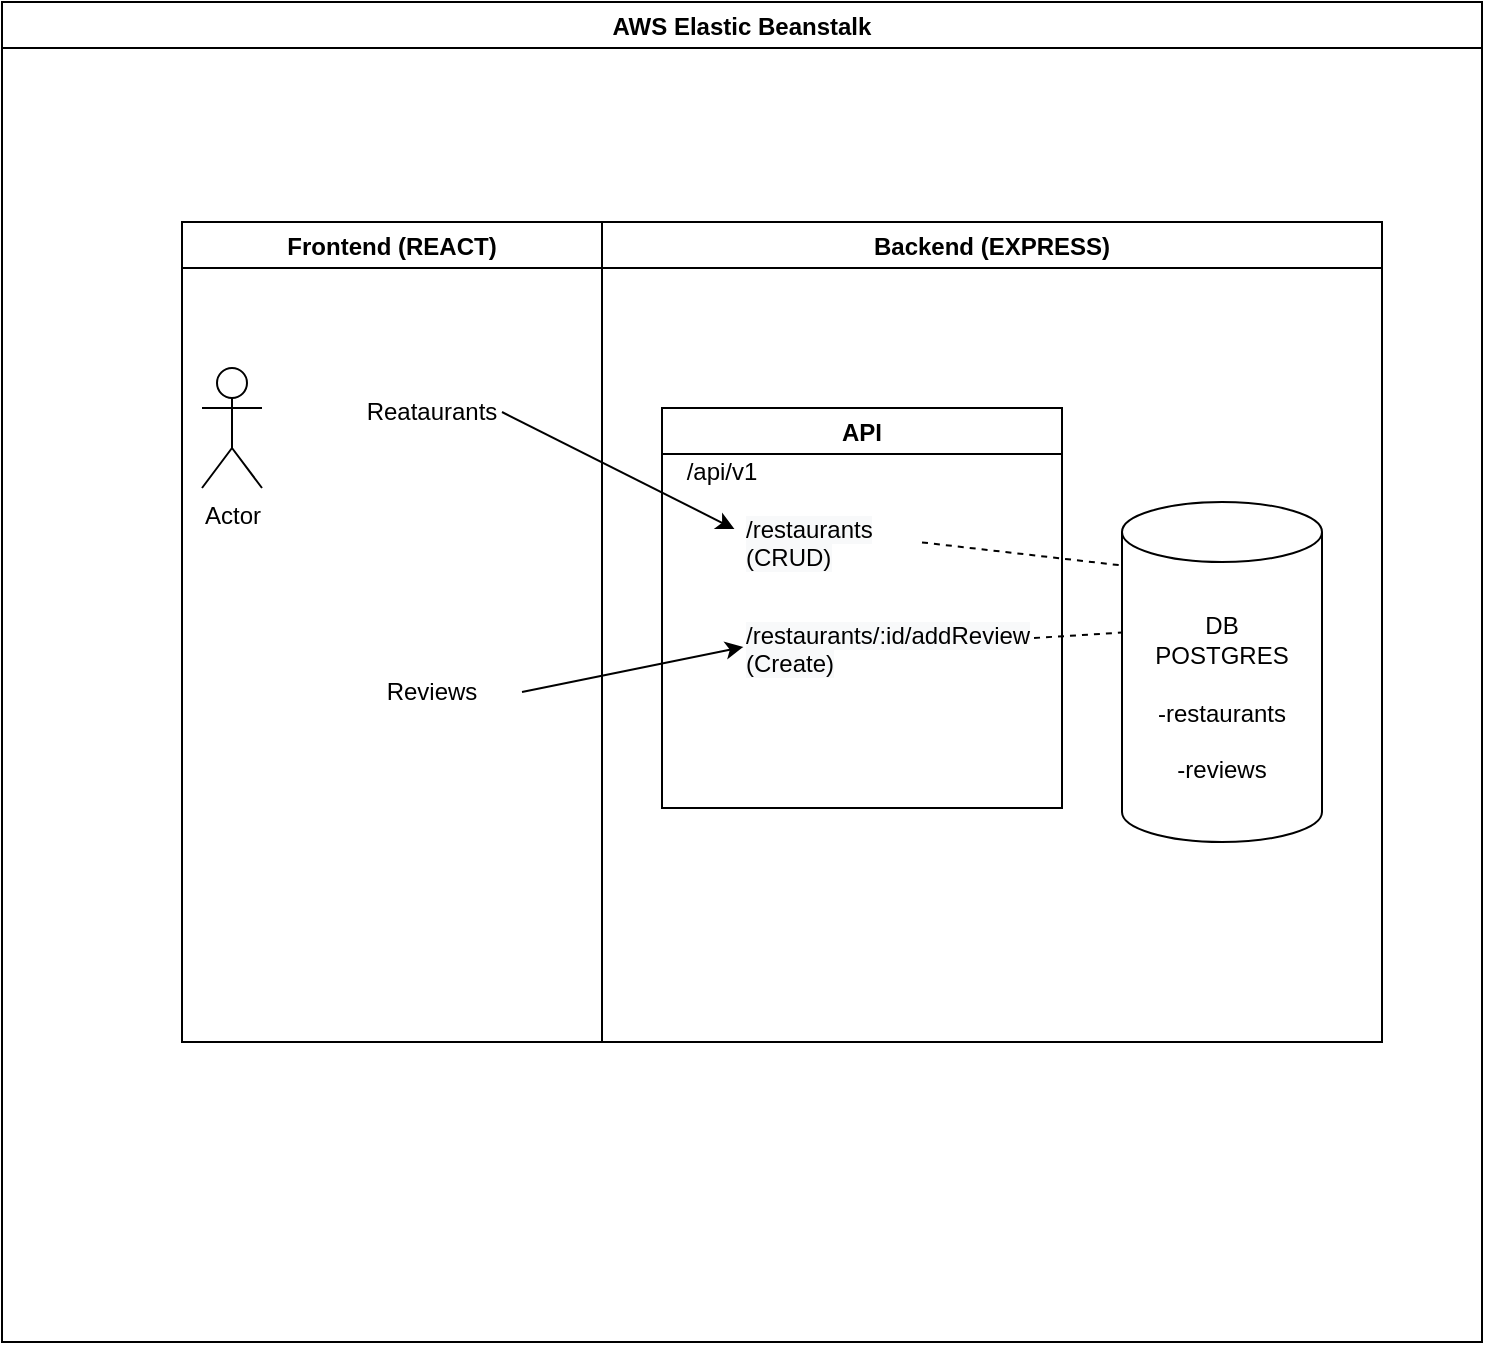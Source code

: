 <mxfile version="17.4.3" type="github">
  <diagram name="Page-1" id="e7e014a7-5840-1c2e-5031-d8a46d1fe8dd">
    <mxGraphModel dx="2062" dy="1122" grid="1" gridSize="10" guides="1" tooltips="1" connect="1" arrows="1" fold="1" page="1" pageScale="1" pageWidth="1169" pageHeight="826" background="none" math="0" shadow="0">
      <root>
        <mxCell id="0" />
        <mxCell id="1" parent="0" />
        <mxCell id="SwUteoNOMUvcc4gItRgM-42" value="Frontend (REACT)" style="swimlane;" parent="1" vertex="1">
          <mxGeometry x="340" y="280" width="210" height="410" as="geometry" />
        </mxCell>
        <mxCell id="SwUteoNOMUvcc4gItRgM-43" value="Backend (EXPRESS)" style="swimlane;" parent="1" vertex="1">
          <mxGeometry x="550" y="280" width="390" height="410" as="geometry" />
        </mxCell>
        <mxCell id="SwUteoNOMUvcc4gItRgM-44" value="AWS Elastic Beanstalk" style="swimlane;" parent="1" vertex="1">
          <mxGeometry x="250" y="170" width="740" height="670" as="geometry" />
        </mxCell>
        <mxCell id="SwUteoNOMUvcc4gItRgM-46" value="DB&lt;br&gt;POSTGRES&lt;br&gt;&lt;br&gt;-restaurants&lt;br&gt;&lt;br&gt;-reviews" style="shape=cylinder3;whiteSpace=wrap;html=1;boundedLbl=1;backgroundOutline=1;size=15;" parent="SwUteoNOMUvcc4gItRgM-44" vertex="1">
          <mxGeometry x="560" y="250" width="100" height="170" as="geometry" />
        </mxCell>
        <mxCell id="SwUteoNOMUvcc4gItRgM-47" value="Reataurants" style="text;html=1;strokeColor=none;fillColor=none;align=center;verticalAlign=middle;whiteSpace=wrap;rounded=0;" parent="SwUteoNOMUvcc4gItRgM-44" vertex="1">
          <mxGeometry x="170" y="190" width="90" height="30" as="geometry" />
        </mxCell>
        <mxCell id="SwUteoNOMUvcc4gItRgM-49" value="&lt;span style=&quot;color: rgb(0 , 0 , 0) ; font-family: &amp;#34;helvetica&amp;#34; ; font-size: 12px ; font-style: normal ; font-weight: 400 ; letter-spacing: normal ; text-align: center ; text-indent: 0px ; text-transform: none ; word-spacing: 0px ; background-color: rgb(248 , 249 , 250) ; display: inline ; float: none&quot;&gt;/restaurants (CRUD)&lt;/span&gt;" style="text;whiteSpace=wrap;html=1;" parent="SwUteoNOMUvcc4gItRgM-44" vertex="1">
          <mxGeometry x="370" y="250" width="90" height="30" as="geometry" />
        </mxCell>
        <mxCell id="SwUteoNOMUvcc4gItRgM-51" value="API" style="swimlane;" parent="SwUteoNOMUvcc4gItRgM-44" vertex="1">
          <mxGeometry x="330" y="203" width="200" height="200" as="geometry" />
        </mxCell>
        <mxCell id="SwUteoNOMUvcc4gItRgM-48" value="/api/v1" style="text;html=1;strokeColor=none;fillColor=none;align=center;verticalAlign=middle;whiteSpace=wrap;rounded=0;" parent="SwUteoNOMUvcc4gItRgM-51" vertex="1">
          <mxGeometry x="-20" y="17" width="100" height="30" as="geometry" />
        </mxCell>
        <mxCell id="SwUteoNOMUvcc4gItRgM-53" value="&lt;span style=&quot;color: rgb(0 , 0 , 0) ; font-family: &amp;#34;helvetica&amp;#34; ; font-size: 12px ; font-style: normal ; font-weight: 400 ; letter-spacing: normal ; text-align: center ; text-indent: 0px ; text-transform: none ; word-spacing: 0px ; background-color: rgb(248 , 249 , 250) ; display: inline ; float: none&quot;&gt;/restaurants/:id/addReview (Create)&lt;/span&gt;" style="text;whiteSpace=wrap;html=1;" parent="SwUteoNOMUvcc4gItRgM-51" vertex="1">
          <mxGeometry x="40" y="100" width="140" height="30" as="geometry" />
        </mxCell>
        <mxCell id="SwUteoNOMUvcc4gItRgM-62" style="rounded=0;orthogonalLoop=1;jettySize=auto;html=1;entryX=0.005;entryY=0.648;entryDx=0;entryDy=0;entryPerimeter=0;" parent="SwUteoNOMUvcc4gItRgM-44" target="SwUteoNOMUvcc4gItRgM-53" edge="1">
          <mxGeometry relative="1" as="geometry">
            <mxPoint x="260" y="345" as="sourcePoint" />
          </mxGeometry>
        </mxCell>
        <mxCell id="SwUteoNOMUvcc4gItRgM-52" value="Reviews" style="text;html=1;strokeColor=none;fillColor=none;align=center;verticalAlign=middle;whiteSpace=wrap;rounded=0;" parent="SwUteoNOMUvcc4gItRgM-44" vertex="1">
          <mxGeometry x="170" y="330" width="90" height="30" as="geometry" />
        </mxCell>
        <mxCell id="SwUteoNOMUvcc4gItRgM-54" value="" style="endArrow=none;dashed=1;html=1;rounded=0;entryX=0;entryY=0;entryDx=0;entryDy=31.75;entryPerimeter=0;" parent="SwUteoNOMUvcc4gItRgM-44" source="SwUteoNOMUvcc4gItRgM-49" target="SwUteoNOMUvcc4gItRgM-46" edge="1">
          <mxGeometry width="50" height="50" relative="1" as="geometry">
            <mxPoint x="440" y="310" as="sourcePoint" />
            <mxPoint x="490" y="260" as="targetPoint" />
          </mxGeometry>
        </mxCell>
        <mxCell id="SwUteoNOMUvcc4gItRgM-56" value="" style="endArrow=none;dashed=1;html=1;rounded=0;entryX=0;entryY=0;entryDx=0;entryDy=65.25;entryPerimeter=0;exitX=1.043;exitY=0.5;exitDx=0;exitDy=0;exitPerimeter=0;" parent="SwUteoNOMUvcc4gItRgM-44" source="SwUteoNOMUvcc4gItRgM-53" target="SwUteoNOMUvcc4gItRgM-46" edge="1">
          <mxGeometry width="50" height="50" relative="1" as="geometry">
            <mxPoint x="425" y="275" as="sourcePoint" />
            <mxPoint x="570" y="291.75" as="targetPoint" />
          </mxGeometry>
        </mxCell>
        <mxCell id="AeGMSe5kOOd8sqKcwyJ6-1" value="Actor" style="shape=umlActor;verticalLabelPosition=bottom;verticalAlign=top;html=1;outlineConnect=0;" vertex="1" parent="SwUteoNOMUvcc4gItRgM-44">
          <mxGeometry x="100" y="183" width="30" height="60" as="geometry" />
        </mxCell>
        <mxCell id="SwUteoNOMUvcc4gItRgM-58" style="rounded=0;orthogonalLoop=1;jettySize=auto;html=1;entryX=-0.042;entryY=0.45;entryDx=0;entryDy=0;entryPerimeter=0;" parent="1" target="SwUteoNOMUvcc4gItRgM-49" edge="1">
          <mxGeometry relative="1" as="geometry">
            <mxPoint x="590" y="375" as="targetPoint" />
            <mxPoint x="500" y="375" as="sourcePoint" />
          </mxGeometry>
        </mxCell>
      </root>
    </mxGraphModel>
  </diagram>
</mxfile>
